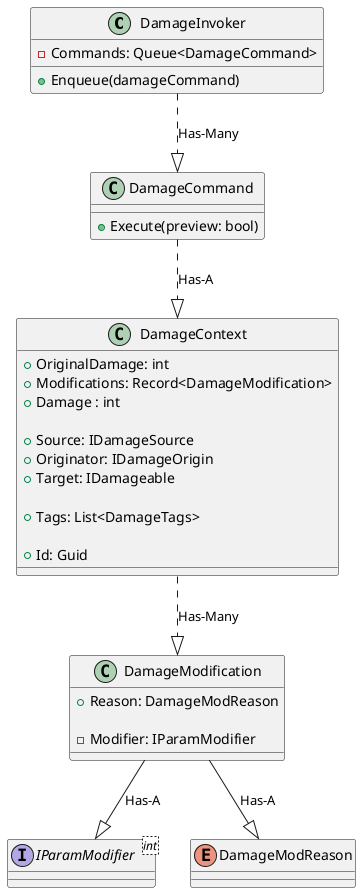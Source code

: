 @startuml

class DamageInvoker {
- Commands: Queue<DamageCommand>

+ Enqueue(damageCommand) 
}

DamageInvoker ..|> DamageCommand : Has-Many

class DamageCommand {
+ Execute(preview: bool)
}

DamageCommand ..|> DamageContext : Has-A

class DamageContext {
+ OriginalDamage: int
+ Modifications: Record<DamageModification>
+ Damage : int

+ Source: IDamageSource
+ Originator: IDamageOrigin
+ Target: IDamageable

+ Tags: List<DamageTags>

+ Id: Guid
}

DamageContext ..|> DamageModification : Has-Many

class DamageModification {
+ Reason: DamageModReason

- Modifier: IParamModifier
}

DamageModification --|> IParamModifier : Has-A
DamageModification --|> DamageModReason : Has-A

Interface IParamModifier<int>
enum DamageModReason


@enduml